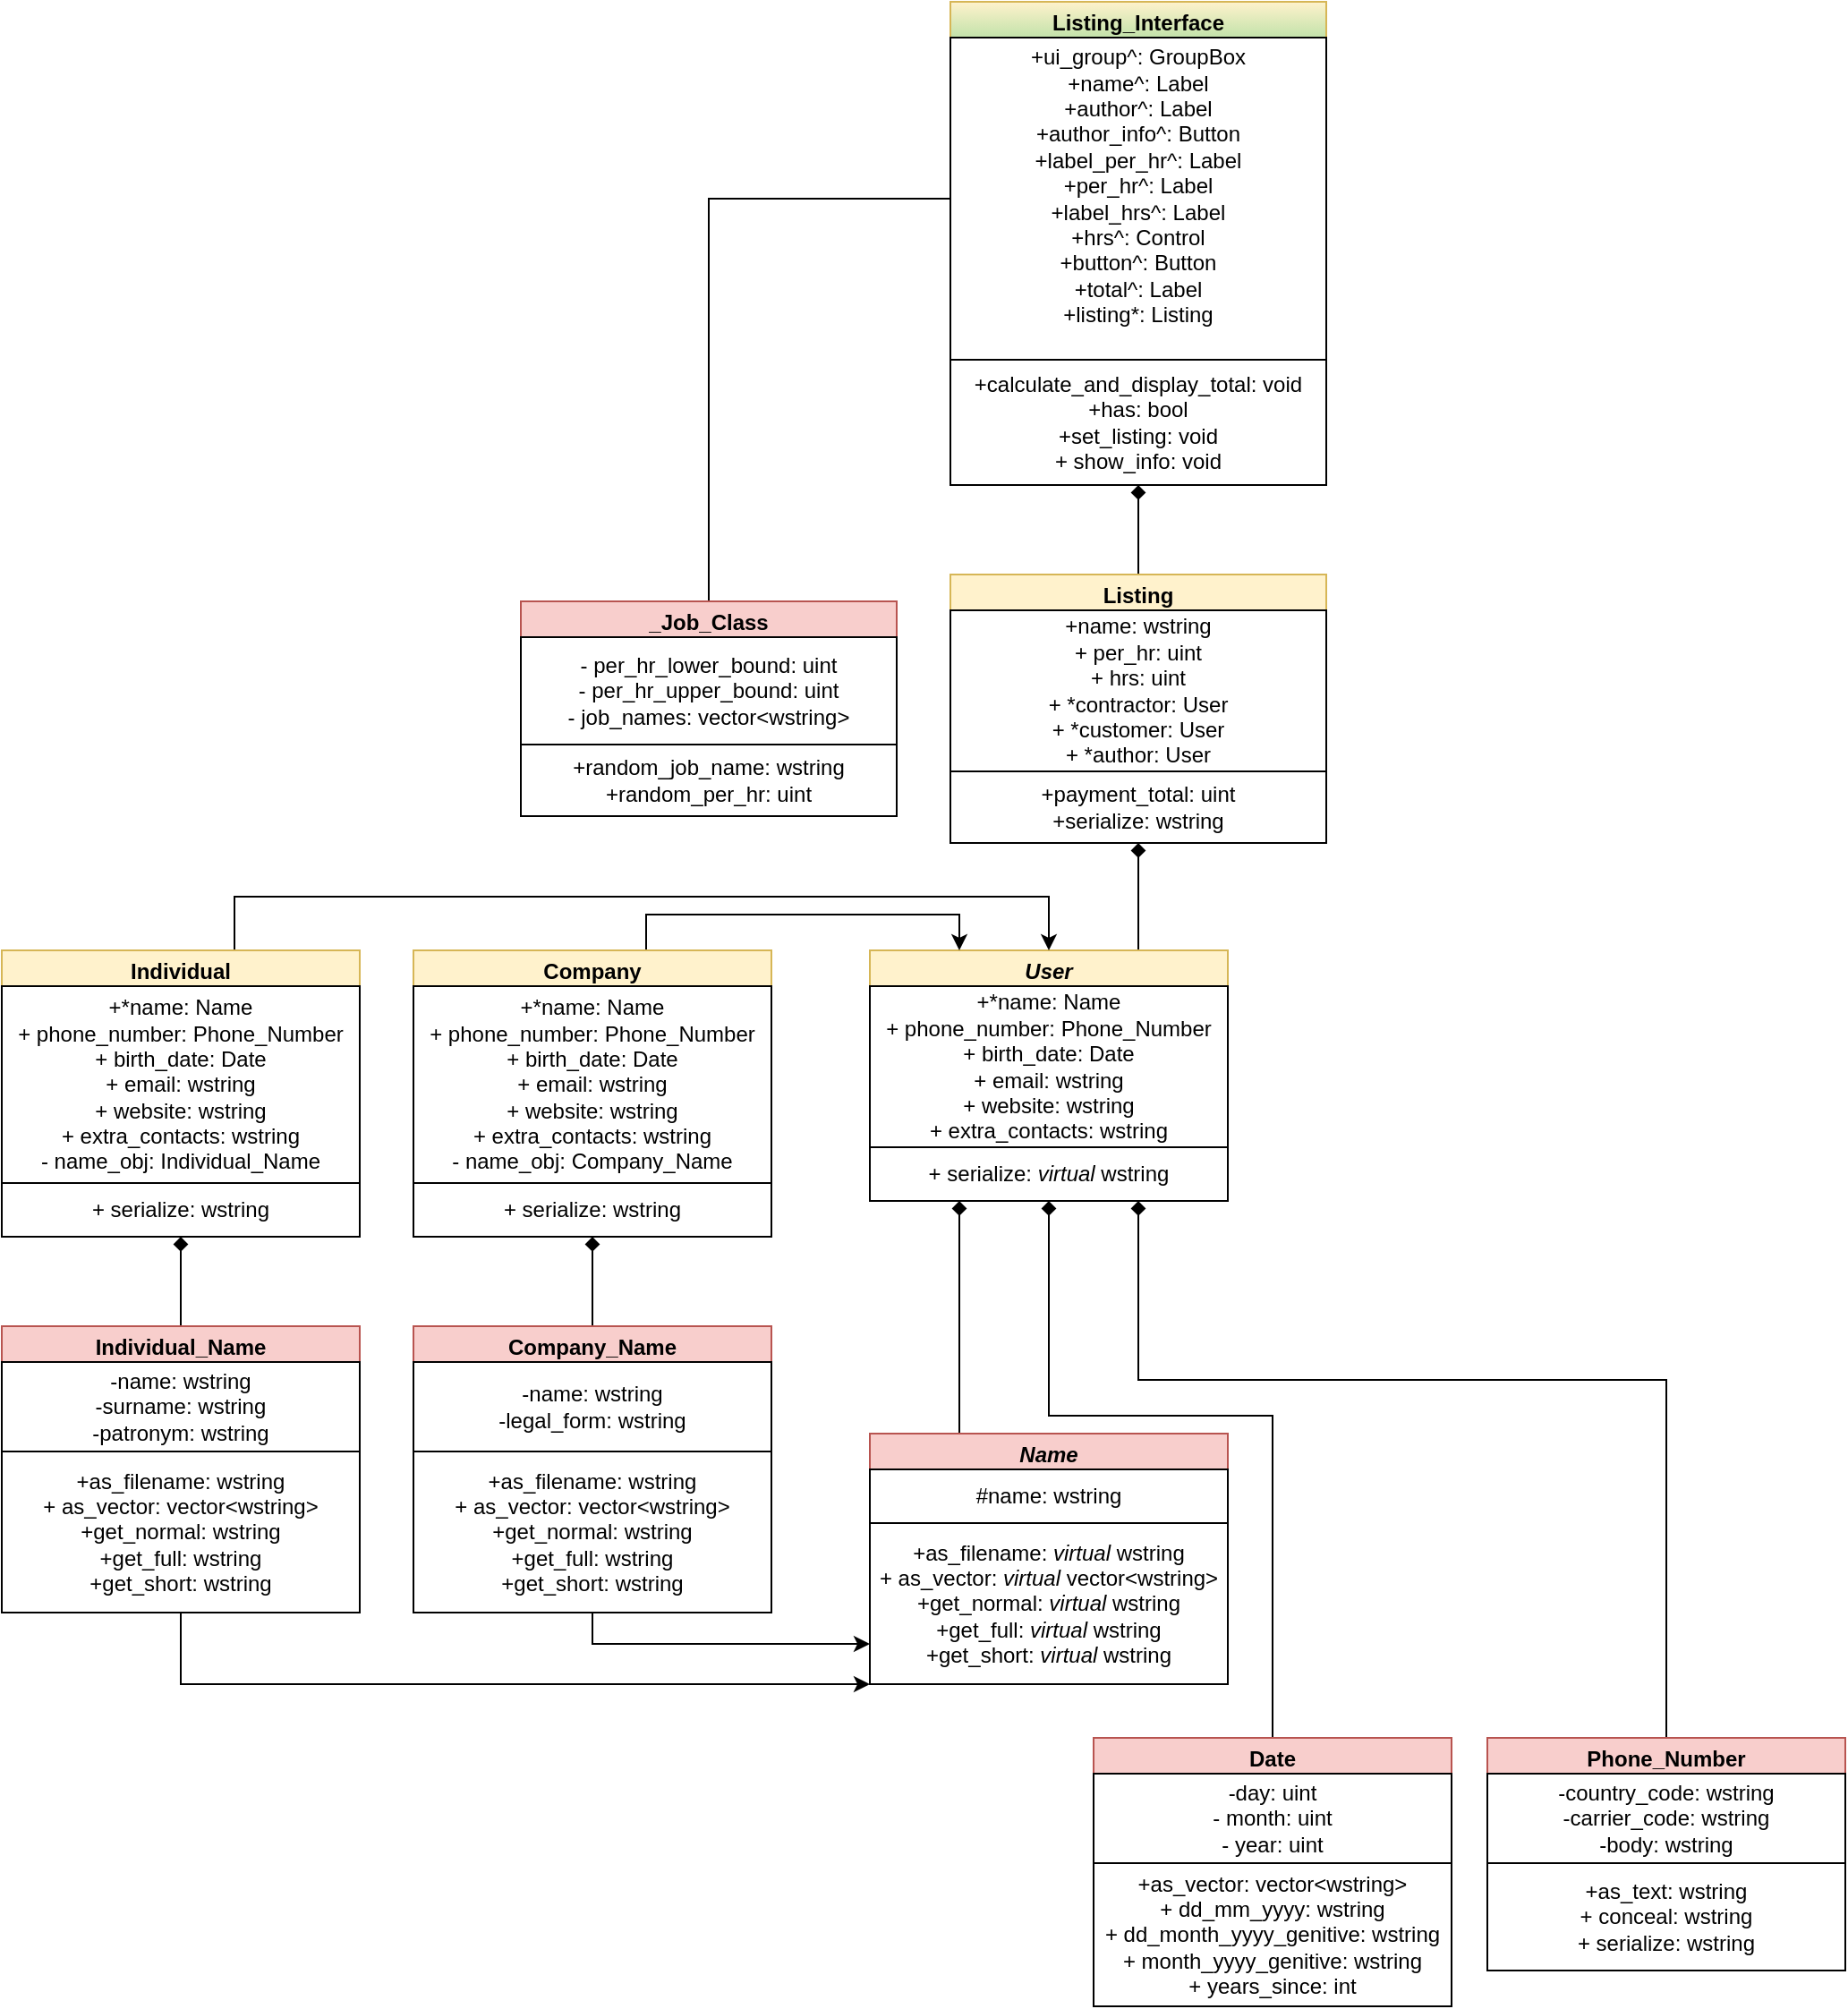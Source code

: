 <mxfile version="27.1.5">
  <diagram name="Page-1" id="qLuV-ipt5zHKdrXihvWw">
    <mxGraphModel dx="2573" dy="2050" grid="1" gridSize="10" guides="1" tooltips="1" connect="1" arrows="1" fold="1" page="1" pageScale="1" pageWidth="850" pageHeight="1100" math="0" shadow="0">
      <root>
        <mxCell id="0" />
        <mxCell id="1" parent="0" />
        <mxCell id="KzQ03IzXrtYMiFFXgTfP-41" style="edgeStyle=orthogonalEdgeStyle;rounded=0;orthogonalLoop=1;jettySize=auto;html=1;exitX=0.25;exitY=0;exitDx=0;exitDy=0;entryX=0.25;entryY=1;entryDx=0;entryDy=0;endArrow=diamond;endFill=1;" edge="1" parent="1" source="KzQ03IzXrtYMiFFXgTfP-1" target="KzQ03IzXrtYMiFFXgTfP-21">
          <mxGeometry relative="1" as="geometry" />
        </mxCell>
        <mxCell id="KzQ03IzXrtYMiFFXgTfP-1" value="&lt;i&gt;Name&lt;/i&gt;" style="swimlane;whiteSpace=wrap;html=1;fillColor=#f8cecc;strokeColor=#b85450;" vertex="1" parent="1">
          <mxGeometry x="325" y="140" width="200" height="140" as="geometry" />
        </mxCell>
        <mxCell id="KzQ03IzXrtYMiFFXgTfP-3" value="&lt;span style=&quot;background-color: transparent; color: light-dark(rgb(0, 0, 0), rgb(255, 255, 255));&quot;&gt;#name: wstring&lt;/span&gt;" style="rounded=0;whiteSpace=wrap;html=1;" vertex="1" parent="KzQ03IzXrtYMiFFXgTfP-1">
          <mxGeometry y="20" width="200" height="30" as="geometry" />
        </mxCell>
        <mxCell id="KzQ03IzXrtYMiFFXgTfP-4" value="+as_filename: &lt;i&gt;virtual &lt;/i&gt;wstring&lt;div&gt;+ as_vector: &lt;i&gt;virtual &lt;/i&gt;vector&amp;lt;wstring&amp;gt;&lt;/div&gt;&lt;div&gt;+get_normal: &lt;i&gt;virtual &lt;/i&gt;wstring&lt;/div&gt;&lt;div&gt;+get_full: &lt;i&gt;virtual &lt;/i&gt;wstring&lt;/div&gt;&lt;div&gt;+get_short: &lt;i&gt;virtual &lt;/i&gt;wstring&lt;/div&gt;" style="rounded=0;whiteSpace=wrap;html=1;" vertex="1" parent="KzQ03IzXrtYMiFFXgTfP-1">
          <mxGeometry y="50" width="200" height="90" as="geometry" />
        </mxCell>
        <mxCell id="KzQ03IzXrtYMiFFXgTfP-40" style="edgeStyle=orthogonalEdgeStyle;rounded=0;orthogonalLoop=1;jettySize=auto;html=1;entryX=0.5;entryY=1;entryDx=0;entryDy=0;endArrow=diamond;endFill=1;" edge="1" parent="1" source="KzQ03IzXrtYMiFFXgTfP-5" target="KzQ03IzXrtYMiFFXgTfP-30">
          <mxGeometry relative="1" as="geometry" />
        </mxCell>
        <mxCell id="KzQ03IzXrtYMiFFXgTfP-57" style="edgeStyle=orthogonalEdgeStyle;rounded=0;orthogonalLoop=1;jettySize=auto;html=1;exitX=0.5;exitY=1;exitDx=0;exitDy=0;entryX=0;entryY=1;entryDx=0;entryDy=0;" edge="1" parent="1" source="KzQ03IzXrtYMiFFXgTfP-5" target="KzQ03IzXrtYMiFFXgTfP-1">
          <mxGeometry relative="1" as="geometry">
            <Array as="points">
              <mxPoint x="-60" y="280" />
            </Array>
          </mxGeometry>
        </mxCell>
        <mxCell id="KzQ03IzXrtYMiFFXgTfP-5" value="Individual_Name" style="swimlane;whiteSpace=wrap;html=1;fillColor=#f8cecc;strokeColor=#b85450;" vertex="1" parent="1">
          <mxGeometry x="-160" y="80" width="200" height="160" as="geometry" />
        </mxCell>
        <mxCell id="KzQ03IzXrtYMiFFXgTfP-6" value="&lt;font face=&quot;Helvetica&quot;&gt;&lt;span style=&quot;background-color: transparent; color: light-dark(rgb(0, 0, 0), rgb(255, 255, 255));&quot;&gt;-&lt;/span&gt;&lt;/font&gt;&lt;span style=&quot;background-color: transparent; color: light-dark(rgb(0, 0, 0), rgb(255, 255, 255));&quot;&gt;name: wstring&lt;/span&gt;&lt;div&gt;&lt;span style=&quot;background-color: transparent; color: light-dark(rgb(0, 0, 0), rgb(255, 255, 255));&quot;&gt;-surname: wstring&lt;/span&gt;&lt;/div&gt;&lt;div&gt;&lt;span style=&quot;background-color: transparent; color: light-dark(rgb(0, 0, 0), rgb(255, 255, 255));&quot;&gt;-patronym: wstring&lt;/span&gt;&lt;/div&gt;" style="rounded=0;whiteSpace=wrap;html=1;" vertex="1" parent="KzQ03IzXrtYMiFFXgTfP-5">
          <mxGeometry y="20" width="200" height="50" as="geometry" />
        </mxCell>
        <mxCell id="KzQ03IzXrtYMiFFXgTfP-7" value="+as_filename: wstring&lt;div&gt;+ as_vector: vector&amp;lt;wstring&amp;gt;&lt;/div&gt;&lt;div&gt;+get_normal: wstring&lt;/div&gt;&lt;div&gt;+get_full: wstring&lt;/div&gt;&lt;div&gt;+get_short: wstring&lt;/div&gt;" style="rounded=0;whiteSpace=wrap;html=1;" vertex="1" parent="KzQ03IzXrtYMiFFXgTfP-5">
          <mxGeometry y="70" width="200" height="90" as="geometry" />
        </mxCell>
        <mxCell id="KzQ03IzXrtYMiFFXgTfP-56" style="edgeStyle=orthogonalEdgeStyle;rounded=0;orthogonalLoop=1;jettySize=auto;html=1;entryX=0.5;entryY=1;entryDx=0;entryDy=0;endArrow=diamond;endFill=1;" edge="1" parent="1" source="KzQ03IzXrtYMiFFXgTfP-11" target="KzQ03IzXrtYMiFFXgTfP-45">
          <mxGeometry relative="1" as="geometry" />
        </mxCell>
        <mxCell id="KzQ03IzXrtYMiFFXgTfP-58" style="edgeStyle=orthogonalEdgeStyle;rounded=0;orthogonalLoop=1;jettySize=auto;html=1;exitX=0.5;exitY=1;exitDx=0;exitDy=0;entryX=0;entryY=0.75;entryDx=0;entryDy=0;" edge="1" parent="1" source="KzQ03IzXrtYMiFFXgTfP-11" target="KzQ03IzXrtYMiFFXgTfP-4">
          <mxGeometry relative="1" as="geometry">
            <Array as="points">
              <mxPoint x="170" y="258" />
            </Array>
          </mxGeometry>
        </mxCell>
        <mxCell id="KzQ03IzXrtYMiFFXgTfP-11" value="Company_Name" style="swimlane;whiteSpace=wrap;html=1;fillColor=#f8cecc;strokeColor=#b85450;" vertex="1" parent="1">
          <mxGeometry x="70" y="80" width="200" height="160" as="geometry" />
        </mxCell>
        <mxCell id="KzQ03IzXrtYMiFFXgTfP-12" value="&lt;font face=&quot;Helvetica&quot;&gt;&lt;span style=&quot;background-color: transparent; color: light-dark(rgb(0, 0, 0), rgb(255, 255, 255));&quot;&gt;-&lt;/span&gt;&lt;/font&gt;&lt;span style=&quot;background-color: transparent; color: light-dark(rgb(0, 0, 0), rgb(255, 255, 255));&quot;&gt;name: wstring&lt;/span&gt;&lt;div&gt;&lt;span style=&quot;background-color: transparent; color: light-dark(rgb(0, 0, 0), rgb(255, 255, 255));&quot;&gt;-legal_form: wstring&lt;/span&gt;&lt;/div&gt;" style="rounded=0;whiteSpace=wrap;html=1;" vertex="1" parent="KzQ03IzXrtYMiFFXgTfP-11">
          <mxGeometry y="20" width="200" height="50" as="geometry" />
        </mxCell>
        <mxCell id="KzQ03IzXrtYMiFFXgTfP-13" value="+as_filename: wstring&lt;div&gt;+ as_vector: vector&amp;lt;wstring&amp;gt;&lt;/div&gt;&lt;div&gt;+get_normal: wstring&lt;/div&gt;&lt;div&gt;+get_full: wstring&lt;/div&gt;&lt;div&gt;+get_short: wstring&lt;/div&gt;" style="rounded=0;whiteSpace=wrap;html=1;" vertex="1" parent="KzQ03IzXrtYMiFFXgTfP-11">
          <mxGeometry y="70" width="200" height="90" as="geometry" />
        </mxCell>
        <mxCell id="KzQ03IzXrtYMiFFXgTfP-60" style="edgeStyle=orthogonalEdgeStyle;rounded=0;orthogonalLoop=1;jettySize=auto;html=1;entryX=0.75;entryY=1;entryDx=0;entryDy=0;endArrow=diamond;endFill=1;" edge="1" parent="1" source="KzQ03IzXrtYMiFFXgTfP-15" target="KzQ03IzXrtYMiFFXgTfP-21">
          <mxGeometry relative="1" as="geometry">
            <Array as="points">
              <mxPoint x="770" y="110" />
              <mxPoint x="475" y="110" />
            </Array>
          </mxGeometry>
        </mxCell>
        <mxCell id="KzQ03IzXrtYMiFFXgTfP-15" value="Phone_Number" style="swimlane;whiteSpace=wrap;html=1;fillColor=#f8cecc;strokeColor=#b85450;" vertex="1" parent="1">
          <mxGeometry x="670" y="310" width="200" height="130" as="geometry" />
        </mxCell>
        <mxCell id="KzQ03IzXrtYMiFFXgTfP-16" value="&lt;span style=&quot;background-color: transparent; color: light-dark(rgb(0, 0, 0), rgb(255, 255, 255));&quot;&gt;-country_code: wstring&lt;/span&gt;&lt;div&gt;&lt;span style=&quot;background-color: transparent; color: light-dark(rgb(0, 0, 0), rgb(255, 255, 255));&quot;&gt;-carrier_code: wstring&lt;/span&gt;&lt;/div&gt;&lt;div&gt;-body: wstring&lt;/div&gt;" style="rounded=0;whiteSpace=wrap;html=1;" vertex="1" parent="KzQ03IzXrtYMiFFXgTfP-15">
          <mxGeometry y="20" width="200" height="50" as="geometry" />
        </mxCell>
        <mxCell id="KzQ03IzXrtYMiFFXgTfP-17" value="+as_text: wstring&lt;div&gt;+ conceal: wstring&lt;/div&gt;&lt;div&gt;+ serialize: wstring&lt;/div&gt;" style="rounded=0;whiteSpace=wrap;html=1;" vertex="1" parent="KzQ03IzXrtYMiFFXgTfP-15">
          <mxGeometry y="70" width="200" height="60" as="geometry" />
        </mxCell>
        <mxCell id="KzQ03IzXrtYMiFFXgTfP-59" style="edgeStyle=orthogonalEdgeStyle;rounded=0;orthogonalLoop=1;jettySize=auto;html=1;entryX=0.5;entryY=1;entryDx=0;entryDy=0;endArrow=diamond;endFill=1;" edge="1" parent="1" source="KzQ03IzXrtYMiFFXgTfP-18" target="KzQ03IzXrtYMiFFXgTfP-21">
          <mxGeometry relative="1" as="geometry">
            <Array as="points">
              <mxPoint x="550" y="130" />
              <mxPoint x="425" y="130" />
            </Array>
          </mxGeometry>
        </mxCell>
        <mxCell id="KzQ03IzXrtYMiFFXgTfP-18" value="Date" style="swimlane;whiteSpace=wrap;html=1;fillColor=#f8cecc;strokeColor=#b85450;" vertex="1" parent="1">
          <mxGeometry x="450" y="310" width="200" height="150" as="geometry" />
        </mxCell>
        <mxCell id="KzQ03IzXrtYMiFFXgTfP-19" value="-day: uint&lt;div&gt;- month: uint&lt;/div&gt;&lt;div&gt;- year: uint&lt;/div&gt;" style="rounded=0;whiteSpace=wrap;html=1;" vertex="1" parent="KzQ03IzXrtYMiFFXgTfP-18">
          <mxGeometry y="20" width="200" height="50" as="geometry" />
        </mxCell>
        <mxCell id="KzQ03IzXrtYMiFFXgTfP-20" value="+as_vector: vector&amp;lt;wstring&amp;gt;&lt;div&gt;+ dd_mm_yyyy: wstring&lt;/div&gt;&lt;div&gt;+ dd_month_yyyy_genitive: wstring&lt;/div&gt;&lt;div&gt;+ month_yyyy_genitive: wstring&lt;/div&gt;&lt;div&gt;+ years_since: int&lt;/div&gt;" style="rounded=0;whiteSpace=wrap;html=1;" vertex="1" parent="KzQ03IzXrtYMiFFXgTfP-18">
          <mxGeometry y="70" width="200" height="80" as="geometry" />
        </mxCell>
        <mxCell id="KzQ03IzXrtYMiFFXgTfP-65" style="edgeStyle=orthogonalEdgeStyle;rounded=0;orthogonalLoop=1;jettySize=auto;html=1;exitX=0.75;exitY=0;exitDx=0;exitDy=0;entryX=0.5;entryY=1;entryDx=0;entryDy=0;endArrow=diamond;endFill=1;" edge="1" parent="1" source="KzQ03IzXrtYMiFFXgTfP-21" target="KzQ03IzXrtYMiFFXgTfP-61">
          <mxGeometry relative="1" as="geometry" />
        </mxCell>
        <mxCell id="KzQ03IzXrtYMiFFXgTfP-21" value="&lt;i&gt;User&lt;/i&gt;" style="swimlane;whiteSpace=wrap;html=1;fillColor=#fff2cc;strokeColor=#d6b656;" vertex="1" parent="1">
          <mxGeometry x="325" y="-130" width="200" height="140" as="geometry" />
        </mxCell>
        <mxCell id="KzQ03IzXrtYMiFFXgTfP-22" value="&lt;span style=&quot;background-color: transparent; color: light-dark(rgb(0, 0, 0), rgb(255, 255, 255));&quot;&gt;+*name: Name&lt;/span&gt;&lt;div&gt;&lt;span style=&quot;background-color: transparent; color: light-dark(rgb(0, 0, 0), rgb(255, 255, 255));&quot;&gt;+ phone_number: Phone_Number&lt;/span&gt;&lt;/div&gt;&lt;div&gt;&lt;span style=&quot;background-color: transparent; color: light-dark(rgb(0, 0, 0), rgb(255, 255, 255));&quot;&gt;+ birth_date: Date&lt;/span&gt;&lt;/div&gt;&lt;div&gt;&lt;span style=&quot;background-color: transparent; color: light-dark(rgb(0, 0, 0), rgb(255, 255, 255));&quot;&gt;+ email: wstring&lt;/span&gt;&lt;/div&gt;&lt;div&gt;&lt;span style=&quot;background-color: transparent; color: light-dark(rgb(0, 0, 0), rgb(255, 255, 255));&quot;&gt;+ website: wstring&lt;/span&gt;&lt;/div&gt;&lt;div&gt;&lt;span style=&quot;background-color: transparent; color: light-dark(rgb(0, 0, 0), rgb(255, 255, 255));&quot;&gt;+ extra_contacts: wstring&lt;/span&gt;&lt;/div&gt;" style="rounded=0;whiteSpace=wrap;html=1;" vertex="1" parent="KzQ03IzXrtYMiFFXgTfP-21">
          <mxGeometry y="20" width="200" height="90" as="geometry" />
        </mxCell>
        <mxCell id="KzQ03IzXrtYMiFFXgTfP-23" value="+ serialize: &lt;i&gt;virtual&lt;/i&gt;&amp;nbsp;wstring" style="rounded=0;whiteSpace=wrap;html=1;" vertex="1" parent="KzQ03IzXrtYMiFFXgTfP-21">
          <mxGeometry y="110" width="200" height="30" as="geometry" />
        </mxCell>
        <mxCell id="KzQ03IzXrtYMiFFXgTfP-54" style="edgeStyle=orthogonalEdgeStyle;rounded=0;orthogonalLoop=1;jettySize=auto;html=1;entryX=0.5;entryY=0;entryDx=0;entryDy=0;" edge="1" parent="1" source="KzQ03IzXrtYMiFFXgTfP-30" target="KzQ03IzXrtYMiFFXgTfP-21">
          <mxGeometry relative="1" as="geometry">
            <Array as="points">
              <mxPoint x="-30" y="-160" />
              <mxPoint x="425" y="-160" />
            </Array>
          </mxGeometry>
        </mxCell>
        <mxCell id="KzQ03IzXrtYMiFFXgTfP-30" value="Individual" style="swimlane;whiteSpace=wrap;html=1;fillColor=#fff2cc;strokeColor=#d6b656;" vertex="1" parent="1">
          <mxGeometry x="-160" y="-130" width="200" height="160" as="geometry" />
        </mxCell>
        <mxCell id="KzQ03IzXrtYMiFFXgTfP-31" value="&lt;span style=&quot;background-color: transparent; color: light-dark(rgb(0, 0, 0), rgb(255, 255, 255));&quot;&gt;+*name: Name&lt;/span&gt;&lt;div&gt;&lt;span style=&quot;background-color: transparent; color: light-dark(rgb(0, 0, 0), rgb(255, 255, 255));&quot;&gt;+ phone_number: Phone_Number&lt;/span&gt;&lt;/div&gt;&lt;div&gt;&lt;span style=&quot;background-color: transparent; color: light-dark(rgb(0, 0, 0), rgb(255, 255, 255));&quot;&gt;+ birth_date: Date&lt;/span&gt;&lt;/div&gt;&lt;div&gt;&lt;span style=&quot;background-color: transparent; color: light-dark(rgb(0, 0, 0), rgb(255, 255, 255));&quot;&gt;+ email: wstring&lt;/span&gt;&lt;/div&gt;&lt;div&gt;&lt;span style=&quot;background-color: transparent; color: light-dark(rgb(0, 0, 0), rgb(255, 255, 255));&quot;&gt;+ website: wstring&lt;/span&gt;&lt;/div&gt;&lt;div&gt;&lt;span style=&quot;background-color: transparent; color: light-dark(rgb(0, 0, 0), rgb(255, 255, 255));&quot;&gt;+ extra_contacts: wstring&lt;/span&gt;&lt;/div&gt;&lt;div&gt;&lt;span style=&quot;background-color: transparent; color: light-dark(rgb(0, 0, 0), rgb(255, 255, 255));&quot;&gt;- name_obj: Individual_Name&lt;/span&gt;&lt;/div&gt;" style="rounded=0;whiteSpace=wrap;html=1;" vertex="1" parent="KzQ03IzXrtYMiFFXgTfP-30">
          <mxGeometry y="20" width="200" height="110" as="geometry" />
        </mxCell>
        <mxCell id="KzQ03IzXrtYMiFFXgTfP-32" value="+ serialize: wstring" style="rounded=0;whiteSpace=wrap;html=1;" vertex="1" parent="KzQ03IzXrtYMiFFXgTfP-30">
          <mxGeometry y="130" width="200" height="30" as="geometry" />
        </mxCell>
        <mxCell id="KzQ03IzXrtYMiFFXgTfP-53" style="edgeStyle=orthogonalEdgeStyle;rounded=0;orthogonalLoop=1;jettySize=auto;html=1;entryX=0.25;entryY=0;entryDx=0;entryDy=0;" edge="1" parent="1" source="KzQ03IzXrtYMiFFXgTfP-45" target="KzQ03IzXrtYMiFFXgTfP-21">
          <mxGeometry relative="1" as="geometry">
            <Array as="points">
              <mxPoint x="200" y="-150" />
              <mxPoint x="375" y="-150" />
            </Array>
          </mxGeometry>
        </mxCell>
        <mxCell id="KzQ03IzXrtYMiFFXgTfP-45" value="Company" style="swimlane;whiteSpace=wrap;html=1;fillColor=#fff2cc;strokeColor=#d6b656;" vertex="1" parent="1">
          <mxGeometry x="70" y="-130" width="200" height="160" as="geometry" />
        </mxCell>
        <mxCell id="KzQ03IzXrtYMiFFXgTfP-46" value="&lt;span style=&quot;background-color: transparent; color: light-dark(rgb(0, 0, 0), rgb(255, 255, 255));&quot;&gt;+*name: Name&lt;/span&gt;&lt;div&gt;&lt;span style=&quot;background-color: transparent; color: light-dark(rgb(0, 0, 0), rgb(255, 255, 255));&quot;&gt;+ phone_number: Phone_Number&lt;/span&gt;&lt;/div&gt;&lt;div&gt;&lt;span style=&quot;background-color: transparent; color: light-dark(rgb(0, 0, 0), rgb(255, 255, 255));&quot;&gt;+ birth_date: Date&lt;/span&gt;&lt;/div&gt;&lt;div&gt;&lt;span style=&quot;background-color: transparent; color: light-dark(rgb(0, 0, 0), rgb(255, 255, 255));&quot;&gt;+ email: wstring&lt;/span&gt;&lt;/div&gt;&lt;div&gt;&lt;span style=&quot;background-color: transparent; color: light-dark(rgb(0, 0, 0), rgb(255, 255, 255));&quot;&gt;+ website: wstring&lt;/span&gt;&lt;/div&gt;&lt;div&gt;&lt;span style=&quot;background-color: transparent; color: light-dark(rgb(0, 0, 0), rgb(255, 255, 255));&quot;&gt;+ extra_contacts: wstring&lt;/span&gt;&lt;/div&gt;&lt;div&gt;&lt;span style=&quot;background-color: transparent; color: light-dark(rgb(0, 0, 0), rgb(255, 255, 255));&quot;&gt;- name_obj: Company_Name&lt;/span&gt;&lt;/div&gt;" style="rounded=0;whiteSpace=wrap;html=1;" vertex="1" parent="KzQ03IzXrtYMiFFXgTfP-45">
          <mxGeometry y="20" width="200" height="110" as="geometry" />
        </mxCell>
        <mxCell id="KzQ03IzXrtYMiFFXgTfP-47" value="+ serialize: wstring" style="rounded=0;whiteSpace=wrap;html=1;" vertex="1" parent="KzQ03IzXrtYMiFFXgTfP-45">
          <mxGeometry y="130" width="200" height="30" as="geometry" />
        </mxCell>
        <mxCell id="KzQ03IzXrtYMiFFXgTfP-74" style="edgeStyle=orthogonalEdgeStyle;rounded=0;orthogonalLoop=1;jettySize=auto;html=1;entryX=0.5;entryY=1;entryDx=0;entryDy=0;endArrow=diamond;endFill=1;" edge="1" parent="1" source="KzQ03IzXrtYMiFFXgTfP-61" target="KzQ03IzXrtYMiFFXgTfP-71">
          <mxGeometry relative="1" as="geometry" />
        </mxCell>
        <mxCell id="KzQ03IzXrtYMiFFXgTfP-61" value="Listing" style="swimlane;whiteSpace=wrap;html=1;fillColor=#fff2cc;strokeColor=#d6b656;" vertex="1" parent="1">
          <mxGeometry x="370" y="-340" width="210" height="150" as="geometry" />
        </mxCell>
        <mxCell id="KzQ03IzXrtYMiFFXgTfP-62" value="&lt;span style=&quot;background-color: transparent; color: light-dark(rgb(0, 0, 0), rgb(255, 255, 255));&quot;&gt;+name: wstring&lt;/span&gt;&lt;div&gt;&lt;span style=&quot;background-color: transparent; color: light-dark(rgb(0, 0, 0), rgb(255, 255, 255));&quot;&gt;+ per_hr: uint&lt;/span&gt;&lt;/div&gt;&lt;div&gt;&lt;span style=&quot;background-color: transparent; color: light-dark(rgb(0, 0, 0), rgb(255, 255, 255));&quot;&gt;+ hrs: uint&lt;/span&gt;&lt;/div&gt;&lt;div&gt;&lt;span style=&quot;background-color: transparent; color: light-dark(rgb(0, 0, 0), rgb(255, 255, 255));&quot;&gt;+ *contractor: User&lt;/span&gt;&lt;/div&gt;&lt;div&gt;&lt;span style=&quot;background-color: transparent; color: light-dark(rgb(0, 0, 0), rgb(255, 255, 255));&quot;&gt;+ *customer: User&lt;/span&gt;&lt;/div&gt;&lt;div&gt;&lt;span style=&quot;background-color: transparent; color: light-dark(rgb(0, 0, 0), rgb(255, 255, 255));&quot;&gt;+ *author: User&lt;/span&gt;&lt;/div&gt;" style="rounded=0;whiteSpace=wrap;html=1;" vertex="1" parent="KzQ03IzXrtYMiFFXgTfP-61">
          <mxGeometry y="20" width="210" height="90" as="geometry" />
        </mxCell>
        <mxCell id="KzQ03IzXrtYMiFFXgTfP-63" value="+payment_total: uint&lt;div&gt;+serialize: wstring&lt;/div&gt;" style="rounded=0;whiteSpace=wrap;html=1;" vertex="1" parent="KzQ03IzXrtYMiFFXgTfP-61">
          <mxGeometry y="110" width="210" height="40" as="geometry" />
        </mxCell>
        <mxCell id="KzQ03IzXrtYMiFFXgTfP-73" style="edgeStyle=orthogonalEdgeStyle;rounded=0;orthogonalLoop=1;jettySize=auto;html=1;entryX=0;entryY=0.5;entryDx=0;entryDy=0;exitX=0.5;exitY=0;exitDx=0;exitDy=0;endArrow=none;startFill=0;" edge="1" parent="1" source="KzQ03IzXrtYMiFFXgTfP-66" target="KzQ03IzXrtYMiFFXgTfP-70">
          <mxGeometry relative="1" as="geometry">
            <Array as="points">
              <mxPoint x="235" y="-550" />
            </Array>
          </mxGeometry>
        </mxCell>
        <mxCell id="KzQ03IzXrtYMiFFXgTfP-66" value="_Job_Class" style="swimlane;whiteSpace=wrap;html=1;fillColor=#f8cecc;strokeColor=#b85450;" vertex="1" parent="1">
          <mxGeometry x="130" y="-325" width="210" height="120" as="geometry" />
        </mxCell>
        <mxCell id="KzQ03IzXrtYMiFFXgTfP-67" value="- per_hr_lower_bound: uint&lt;div&gt;- per_hr_upper_bound: uint&lt;/div&gt;&lt;div&gt;- job_names: vector&amp;lt;wstring&amp;gt;&lt;/div&gt;" style="rounded=0;whiteSpace=wrap;html=1;" vertex="1" parent="KzQ03IzXrtYMiFFXgTfP-66">
          <mxGeometry y="20" width="210" height="60" as="geometry" />
        </mxCell>
        <mxCell id="KzQ03IzXrtYMiFFXgTfP-68" value="+random_job_name: wstring&lt;div&gt;+random_per_hr: uint&lt;/div&gt;" style="rounded=0;whiteSpace=wrap;html=1;" vertex="1" parent="KzQ03IzXrtYMiFFXgTfP-66">
          <mxGeometry y="80" width="210" height="40" as="geometry" />
        </mxCell>
        <mxCell id="KzQ03IzXrtYMiFFXgTfP-69" value="Listing_Interface" style="swimlane;whiteSpace=wrap;html=1;fillColor=#fff2cc;strokeColor=#d6b656;gradientColor=#B9E0A5;" vertex="1" parent="1">
          <mxGeometry x="370" y="-660" width="210" height="270" as="geometry" />
        </mxCell>
        <mxCell id="KzQ03IzXrtYMiFFXgTfP-70" value="+ui_group^: GroupBox&lt;div&gt;+name^: Label&lt;/div&gt;&lt;div&gt;+author^: Label&lt;/div&gt;&lt;div&gt;+author_info^: Button&lt;/div&gt;&lt;div&gt;+label_per_hr^: Label&lt;/div&gt;&lt;div&gt;+per_hr^: Label&lt;/div&gt;&lt;div&gt;+label_hrs^: Label&lt;/div&gt;&lt;div&gt;+hrs^: Control&lt;/div&gt;&lt;div&gt;+button^: Button&lt;/div&gt;&lt;div&gt;+total^: Label&lt;/div&gt;&lt;div&gt;+listing*: Listing&lt;/div&gt;&lt;div&gt;&lt;br&gt;&lt;/div&gt;" style="rounded=0;whiteSpace=wrap;html=1;" vertex="1" parent="KzQ03IzXrtYMiFFXgTfP-69">
          <mxGeometry y="20" width="210" height="180" as="geometry" />
        </mxCell>
        <mxCell id="KzQ03IzXrtYMiFFXgTfP-71" value="+calculate_and_display_total: void&lt;div&gt;+has: bool&lt;/div&gt;&lt;div&gt;+set_listing: void&lt;/div&gt;&lt;div&gt;+ show_info: void&lt;/div&gt;" style="rounded=0;whiteSpace=wrap;html=1;" vertex="1" parent="KzQ03IzXrtYMiFFXgTfP-69">
          <mxGeometry y="200" width="210" height="70" as="geometry" />
        </mxCell>
      </root>
    </mxGraphModel>
  </diagram>
</mxfile>
